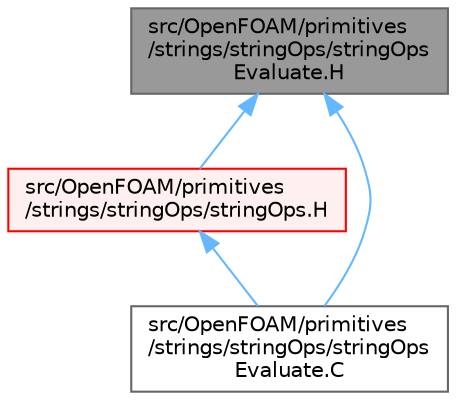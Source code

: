 digraph "src/OpenFOAM/primitives/strings/stringOps/stringOpsEvaluate.H"
{
 // LATEX_PDF_SIZE
  bgcolor="transparent";
  edge [fontname=Helvetica,fontsize=10,labelfontname=Helvetica,labelfontsize=10];
  node [fontname=Helvetica,fontsize=10,shape=box,height=0.2,width=0.4];
  Node1 [id="Node000001",label="src/OpenFOAM/primitives\l/strings/stringOps/stringOps\lEvaluate.H",height=0.2,width=0.4,color="gray40", fillcolor="grey60", style="filled", fontcolor="black",tooltip="String expression evaluation."];
  Node1 -> Node2 [id="edge1_Node000001_Node000002",dir="back",color="steelblue1",style="solid",tooltip=" "];
  Node2 [id="Node000002",label="src/OpenFOAM/primitives\l/strings/stringOps/stringOps.H",height=0.2,width=0.4,color="red", fillcolor="#FFF0F0", style="filled",URL="$stringOps_8H.html",tooltip=" "];
  Node2 -> Node30 [id="edge2_Node000002_Node000030",dir="back",color="steelblue1",style="solid",tooltip=" "];
  Node30 [id="Node000030",label="src/OpenFOAM/primitives\l/strings/stringOps/stringOps\lEvaluate.C",height=0.2,width=0.4,color="grey40", fillcolor="white", style="filled",URL="$stringOpsEvaluate_8C.html",tooltip=" "];
  Node1 -> Node30 [id="edge3_Node000001_Node000030",dir="back",color="steelblue1",style="solid",tooltip=" "];
}
